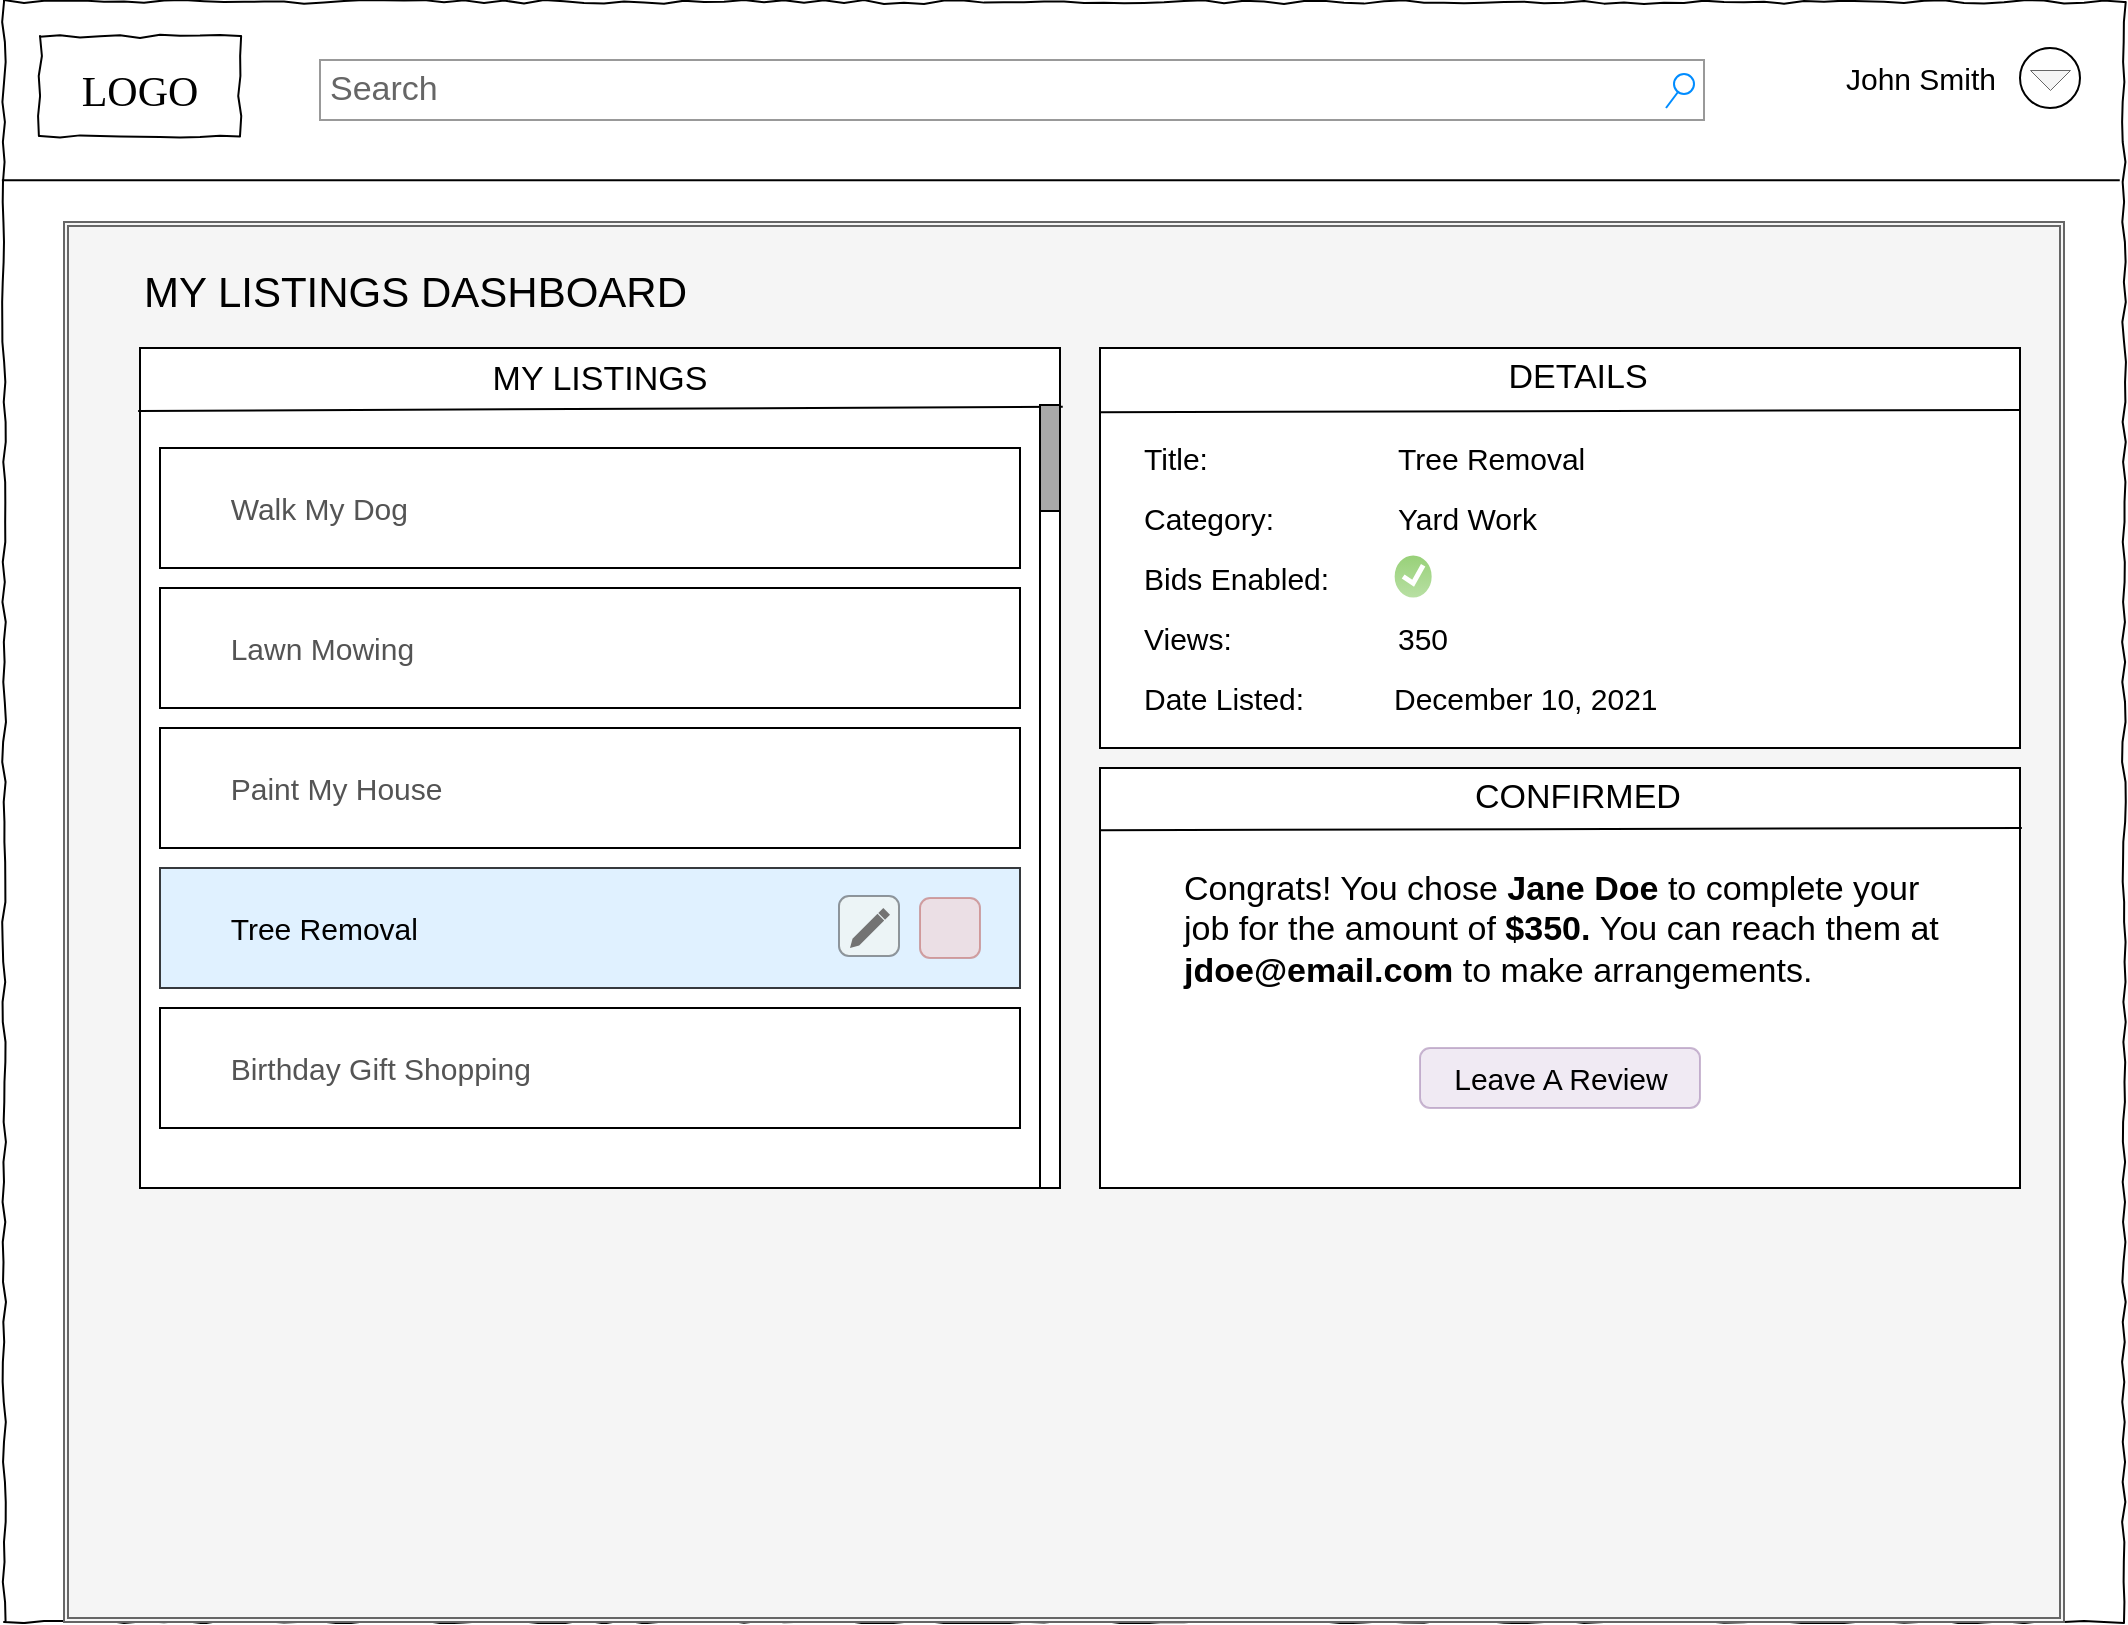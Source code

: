 <mxfile version="16.4.7" type="google"><diagram name="Page-1" id="03018318-947c-dd8e-b7a3-06fadd420f32"><mxGraphModel dx="1383" dy="892" grid="1" gridSize="10" guides="1" tooltips="1" connect="1" arrows="1" fold="1" page="1" pageScale="1" pageWidth="1100" pageHeight="850" background="none" math="0" shadow="0"><root><mxCell id="0"/><mxCell id="1" parent="0"/><mxCell id="6yxzjtZSRhUoYnEGuESw-33" value="" style="whiteSpace=wrap;html=1;rounded=0;shadow=0;labelBackgroundColor=none;strokeColor=#000000;strokeWidth=1;fillColor=none;fontFamily=Verdana;fontSize=12;fontColor=#000000;align=center;comic=1;" parent="1" vertex="1"><mxGeometry x="22" y="17" width="1060" height="810" as="geometry"/></mxCell><mxCell id="677b7b8949515195-2" value="&lt;font style=&quot;font-size: 21px&quot;&gt;LOGO&lt;/font&gt;" style="whiteSpace=wrap;html=1;rounded=0;shadow=0;labelBackgroundColor=none;strokeWidth=1;fontFamily=Verdana;fontSize=28;align=center;comic=1;" parent="1" vertex="1"><mxGeometry x="40" y="34" width="100" height="50" as="geometry"/></mxCell><mxCell id="sVCiPUNQB4Ot60Vt3cN0-4" value="" style="shape=ext;double=1;rounded=0;whiteSpace=wrap;html=1;fontSize=17;strokeColor=#666666;fillColor=#f5f5f5;fontColor=#333333;" parent="1" vertex="1"><mxGeometry x="52" y="127" width="1000" height="700" as="geometry"/></mxCell><mxCell id="sVCiPUNQB4Ot60Vt3cN0-1" value="&lt;span style=&quot;font-weight: normal ; font-size: 15px&quot;&gt;&lt;font style=&quot;font-size: 15px&quot;&gt;John Smith&lt;/font&gt;&lt;/span&gt;" style="text;strokeColor=none;fillColor=none;html=1;fontSize=15;fontStyle=1;verticalAlign=middle;align=center;" parent="1" vertex="1"><mxGeometry x="930" y="35" width="100" height="40" as="geometry"/></mxCell><mxCell id="6yxzjtZSRhUoYnEGuESw-63" value="MY LISTINGS DASHBOARD" style="fillColor=none;strokeColor=none;align=left;fontSize=21;opacity=50;" parent="1" vertex="1"><mxGeometry x="90" y="140" width="420" height="40" as="geometry"/></mxCell><mxCell id="FtXnI2baIUiHF3GOPH4V-1" value="" style="ellipse;whiteSpace=wrap;html=1;aspect=fixed;" parent="1" vertex="1"><mxGeometry x="1030" y="40" width="30" height="30" as="geometry"/></mxCell><mxCell id="FtXnI2baIUiHF3GOPH4V-6" value="" style="triangle;whiteSpace=wrap;html=1;rotation=90;strokeWidth=0.5;fillColor=#f5f5f5;strokeColor=#666666;fontColor=#333333;" parent="1" vertex="1"><mxGeometry x="1040" y="46" width="10" height="20" as="geometry"/></mxCell><mxCell id="A-jV38dvTQ4OA2lhqN07-21" value="" style="rounded=0;whiteSpace=wrap;html=1;fontSize=17;" parent="1" vertex="1"><mxGeometry x="90" y="190" width="460" height="420" as="geometry"/></mxCell><mxCell id="A-jV38dvTQ4OA2lhqN07-10" value="MY LISTINGS" style="text;html=1;strokeColor=none;fillColor=none;align=center;verticalAlign=middle;whiteSpace=wrap;rounded=0;fontSize=17;fontFamily=Helvetica;" parent="1" vertex="1"><mxGeometry x="250" y="191" width="140" height="30" as="geometry"/></mxCell><mxCell id="A-jV38dvTQ4OA2lhqN07-9" value="" style="endArrow=none;html=1;rounded=0;entryX=-0.002;entryY=0.075;entryDx=0;entryDy=0;exitX=1.003;exitY=0.07;exitDx=0;exitDy=0;entryPerimeter=0;exitPerimeter=0;" parent="1" source="A-jV38dvTQ4OA2lhqN07-21" target="A-jV38dvTQ4OA2lhqN07-21" edge="1"><mxGeometry width="50" height="50" relative="1" as="geometry"><mxPoint x="545.78" y="223.16" as="sourcePoint"/><mxPoint x="94.98" y="224.2" as="targetPoint"/></mxGeometry></mxCell><mxCell id="A-jV38dvTQ4OA2lhqN07-22" value="" style="rounded=0;whiteSpace=wrap;html=1;fontSize=17;" parent="1" vertex="1"><mxGeometry x="570" y="190" width="460" height="200" as="geometry"/></mxCell><mxCell id="A-jV38dvTQ4OA2lhqN07-19" value="DETAILS" style="text;html=1;strokeColor=none;fillColor=none;align=center;verticalAlign=middle;whiteSpace=wrap;rounded=0;fontSize=17;" parent="1" vertex="1"><mxGeometry x="739.08" y="190" width="140" height="30" as="geometry"/></mxCell><mxCell id="A-jV38dvTQ4OA2lhqN07-18" value="" style="endArrow=none;html=1;rounded=0;entryX=0;entryY=0.191;entryDx=0;entryDy=0;exitX=1.002;exitY=0.186;exitDx=0;exitDy=0;entryPerimeter=0;exitPerimeter=0;" parent="1" edge="1"><mxGeometry width="50" height="50" relative="1" as="geometry"><mxPoint x="1030.46" y="221.0" as="sourcePoint"/><mxPoint x="569.54" y="222.1" as="targetPoint"/></mxGeometry></mxCell><mxCell id="A-jV38dvTQ4OA2lhqN07-24" value="Title:" style="text;html=1;strokeColor=none;fillColor=none;align=left;verticalAlign=middle;whiteSpace=wrap;rounded=0;fontSize=15;" parent="1" vertex="1"><mxGeometry x="590" y="230" width="110" height="30" as="geometry"/></mxCell><mxCell id="A-jV38dvTQ4OA2lhqN07-25" value="Tree Removal" style="text;html=1;strokeColor=none;fillColor=none;align=left;verticalAlign=middle;whiteSpace=wrap;rounded=0;fontSize=15;" parent="1" vertex="1"><mxGeometry x="716.58" y="230" width="110" height="30" as="geometry"/></mxCell><mxCell id="A-jV38dvTQ4OA2lhqN07-26" value="Date Listed:" style="text;html=1;strokeColor=none;fillColor=none;align=left;verticalAlign=middle;whiteSpace=wrap;rounded=0;fontSize=15;" parent="1" vertex="1"><mxGeometry x="590" y="350" width="100" height="30" as="geometry"/></mxCell><mxCell id="A-jV38dvTQ4OA2lhqN07-27" value="December 10, 2021" style="text;html=1;strokeColor=none;fillColor=none;align=left;verticalAlign=middle;whiteSpace=wrap;rounded=0;fontSize=15;" parent="1" vertex="1"><mxGeometry x="714.54" y="350" width="170.92" height="30" as="geometry"/></mxCell><mxCell id="A-jV38dvTQ4OA2lhqN07-29" value="" style="rounded=0;whiteSpace=wrap;html=1;fontSize=17;" parent="1" vertex="1"><mxGeometry x="570" y="400" width="460" height="210" as="geometry"/></mxCell><mxCell id="A-jV38dvTQ4OA2lhqN07-30" value="CONFIRMED" style="text;html=1;strokeColor=none;fillColor=none;align=center;verticalAlign=middle;whiteSpace=wrap;rounded=0;fontSize=17;" parent="1" vertex="1"><mxGeometry x="739.08" y="400" width="140" height="30" as="geometry"/></mxCell><mxCell id="A-jV38dvTQ4OA2lhqN07-31" value="" style="endArrow=none;html=1;rounded=0;entryX=0;entryY=0.191;entryDx=0;entryDy=0;exitX=1.002;exitY=0.186;exitDx=0;exitDy=0;entryPerimeter=0;exitPerimeter=0;" parent="1" edge="1"><mxGeometry width="50" height="50" relative="1" as="geometry"><mxPoint x="1030.92" y="430.0" as="sourcePoint"/><mxPoint x="570.0" y="431.1" as="targetPoint"/></mxGeometry></mxCell><mxCell id="6yxzjtZSRhUoYnEGuESw-60" value="Leave A Review" style="html=1;shadow=0;dashed=0;shape=mxgraph.bootstrap.rrect;rSize=5;fillColor=#e1d5e7;strokeColor=#9673a6;align=center;fontSize=15;opacity=50;labelBackgroundColor=none;" parent="1" vertex="1"><mxGeometry width="140" height="30" relative="1" as="geometry"><mxPoint x="730" y="540" as="offset"/></mxGeometry></mxCell><mxCell id="A-jV38dvTQ4OA2lhqN07-45" value="&lt;font style=&quot;font-size: 15px;&quot;&gt;&lt;span style=&quot;white-space: pre; font-size: 15px;&quot;&gt;&#9;&lt;/span&gt;Walk My Dog&lt;/font&gt;" style="rounded=0;whiteSpace=wrap;html=1;fontSize=15;fontColor=#545454;align=left;" parent="1" vertex="1"><mxGeometry x="100" y="240" width="430" height="60" as="geometry"/></mxCell><mxCell id="A-jV38dvTQ4OA2lhqN07-47" value="&lt;font style=&quot;font-size: 15px;&quot;&gt;&lt;span style=&quot;white-space: pre; font-size: 15px;&quot;&gt;&#9;Lawn Mowing&lt;/span&gt;&lt;/font&gt;" style="rounded=0;whiteSpace=wrap;html=1;fontSize=15;fontColor=#545454;align=left;" parent="1" vertex="1"><mxGeometry x="100" y="310" width="430" height="60" as="geometry"/></mxCell><mxCell id="A-jV38dvTQ4OA2lhqN07-49" value="&lt;font style=&quot;font-size: 15px;&quot;&gt;&lt;span style=&quot;white-space: pre; font-size: 15px;&quot;&gt;&#9;&lt;/span&gt;Paint My House&lt;/font&gt;" style="rounded=0;whiteSpace=wrap;html=1;fontSize=15;fontColor=#545454;align=left;" parent="1" vertex="1"><mxGeometry x="100" y="380" width="430" height="60" as="geometry"/></mxCell><mxCell id="A-jV38dvTQ4OA2lhqN07-51" value="&lt;font style=&quot;font-size: 15px;&quot;&gt;&lt;span style=&quot;white-space: pre; font-size: 15px;&quot;&gt;&#9;Tree Removal&lt;/span&gt;&lt;/font&gt;" style="rounded=0;whiteSpace=wrap;html=1;fontSize=15;align=left;fillColor=#E0F1FF;strokeColor=#36393d;" parent="1" vertex="1"><mxGeometry x="100" y="450" width="430" height="60" as="geometry"/></mxCell><mxCell id="A-jV38dvTQ4OA2lhqN07-52" value="" style="html=1;shadow=0;dashed=0;shape=mxgraph.bootstrap.rrect;rSize=5;fillColor=#f9f7ed;strokeColor=#36393d;align=center;fontSize=14;opacity=50;labelBackgroundColor=none;" parent="1" vertex="1"><mxGeometry x="439.5" y="464" width="30" height="30" as="geometry"/></mxCell><mxCell id="A-jV38dvTQ4OA2lhqN07-53" value="&lt;font style=&quot;font-size: 15px;&quot;&gt;&lt;span style=&quot;white-space: pre; font-size: 15px;&quot;&gt;&#9;Birthday Gift Shopping&lt;/span&gt;&lt;/font&gt;" style="rounded=0;whiteSpace=wrap;html=1;fontSize=15;fontColor=#545454;align=left;" parent="1" vertex="1"><mxGeometry x="100" y="520" width="430" height="60" as="geometry"/></mxCell><mxCell id="eLJx-AZPFeK3q7H_AmVE-1" value="" style="html=1;shadow=0;dashed=0;shape=mxgraph.bootstrap.rrect;rSize=5;fillColor=#f8cecc;strokeColor=#b85450;align=center;fontSize=14;opacity=50;labelBackgroundColor=none;" parent="1" vertex="1"><mxGeometry x="480" y="465" width="30" height="30" as="geometry"/></mxCell><mxCell id="eLJx-AZPFeK3q7H_AmVE-2" value="" style="shape=image;html=1;verticalAlign=top;verticalLabelPosition=bottom;labelBackgroundColor=#ffffff;imageAspect=0;aspect=fixed;image=https://cdn4.iconfinder.com/data/icons/evil-icons-user-interface/64/basket-128.png;fontColor=#545454;" parent="1" vertex="1"><mxGeometry x="479.5" y="465" width="31" height="31" as="geometry"/></mxCell><mxCell id="eLJx-AZPFeK3q7H_AmVE-3" value="" style="dashed=0;aspect=fixed;verticalLabelPosition=bottom;verticalAlign=top;align=center;shape=mxgraph.gmdl.edit;strokeColor=none;fillColor=#737373;shadow=0;sketch=0;fontColor=#545454;" parent="1" vertex="1"><mxGeometry x="445" y="470" width="20" height="20" as="geometry"/></mxCell><mxCell id="eLJx-AZPFeK3q7H_AmVE-4" value="Views:" style="text;html=1;strokeColor=none;fillColor=none;align=left;verticalAlign=middle;whiteSpace=wrap;rounded=0;fontSize=15;" parent="1" vertex="1"><mxGeometry x="590" y="320" width="110" height="30" as="geometry"/></mxCell><mxCell id="eLJx-AZPFeK3q7H_AmVE-5" value="350" style="text;html=1;strokeColor=none;fillColor=none;align=left;verticalAlign=middle;whiteSpace=wrap;rounded=0;fontSize=15;" parent="1" vertex="1"><mxGeometry x="716.58" y="320" width="110" height="30" as="geometry"/></mxCell><mxCell id="eLJx-AZPFeK3q7H_AmVE-6" value="Category:" style="text;html=1;strokeColor=none;fillColor=none;align=left;verticalAlign=middle;whiteSpace=wrap;rounded=0;fontSize=15;" parent="1" vertex="1"><mxGeometry x="590" y="260" width="100" height="30" as="geometry"/></mxCell><mxCell id="eLJx-AZPFeK3q7H_AmVE-7" value="Yard Work" style="text;html=1;strokeColor=none;fillColor=none;align=left;verticalAlign=middle;whiteSpace=wrap;rounded=0;fontSize=15;" parent="1" vertex="1"><mxGeometry x="716.58" y="260" width="170.92" height="30" as="geometry"/></mxCell><mxCell id="PiBrRoE3qWfT15ZQZPlO-1" value="Bids Enabled:" style="text;html=1;strokeColor=none;fillColor=none;align=left;verticalAlign=middle;whiteSpace=wrap;rounded=0;fontSize=15;" parent="1" vertex="1"><mxGeometry x="590" y="290" width="100" height="30" as="geometry"/></mxCell><mxCell id="p1Ci_TZYul80E7G6fBi2-1" value="" style="verticalLabelPosition=bottom;verticalAlign=top;html=1;shadow=0;dashed=0;strokeWidth=1;shape=mxgraph.ios.iCheckIcon;fillColor=#97D077;fillColor2=#B9E0A5;strokeColor=#ffffff;sketch=0;gradientColor=#ffffff;" parent="1" vertex="1"><mxGeometry x="716.58" y="293" width="20" height="22.5" as="geometry"/></mxCell><mxCell id="ZfLbK8l8a18M6NXl6J2W-1" value="Search" style="strokeWidth=1;shadow=0;dashed=0;align=center;html=1;shape=mxgraph.mockup.forms.searchBox;strokeColor=#999999;mainText=;strokeColor2=#008cff;fontColor=#666666;fontSize=17;align=left;spacingLeft=3;" parent="1" vertex="1"><mxGeometry x="180" y="46" width="692" height="30" as="geometry"/></mxCell><mxCell id="ZfLbK8l8a18M6NXl6J2W-2" value="" style="endArrow=none;html=1;rounded=0;fontSize=16;exitX=-0.001;exitY=0.11;exitDx=0;exitDy=0;exitPerimeter=0;entryX=0.998;entryY=0.11;entryDx=0;entryDy=0;entryPerimeter=0;" parent="1" edge="1"><mxGeometry width="50" height="50" relative="1" as="geometry"><mxPoint x="20.94" y="106.1" as="sourcePoint"/><mxPoint x="1079.88" y="106.1" as="targetPoint"/></mxGeometry></mxCell><mxCell id="wP5mPhFf-5xxBGf7Hpjs-1" value="" style="rounded=0;whiteSpace=wrap;html=1;" parent="1" vertex="1"><mxGeometry x="540" y="219" width="10" height="391" as="geometry"/></mxCell><mxCell id="wP5mPhFf-5xxBGf7Hpjs-2" value="" style="rounded=0;whiteSpace=wrap;html=1;fillColor=#A8A8A8;" parent="1" vertex="1"><mxGeometry x="540" y="218.5" width="10" height="53" as="geometry"/></mxCell><mxCell id="mnBWshaRQysJ74GFHc3a-1" value="Congrats! You chose &lt;b&gt;Jane Doe&lt;/b&gt; to complete your job for the amount of &lt;b&gt;$350. &lt;/b&gt;You can reach them at &lt;b&gt;jdoe@email.com &lt;/b&gt;to make arrangements." style="text;html=1;strokeColor=none;fillColor=none;align=left;verticalAlign=middle;whiteSpace=wrap;rounded=0;fontSize=17;" vertex="1" parent="1"><mxGeometry x="610" y="440.5" width="380" height="80" as="geometry"/></mxCell></root></mxGraphModel></diagram></mxfile>